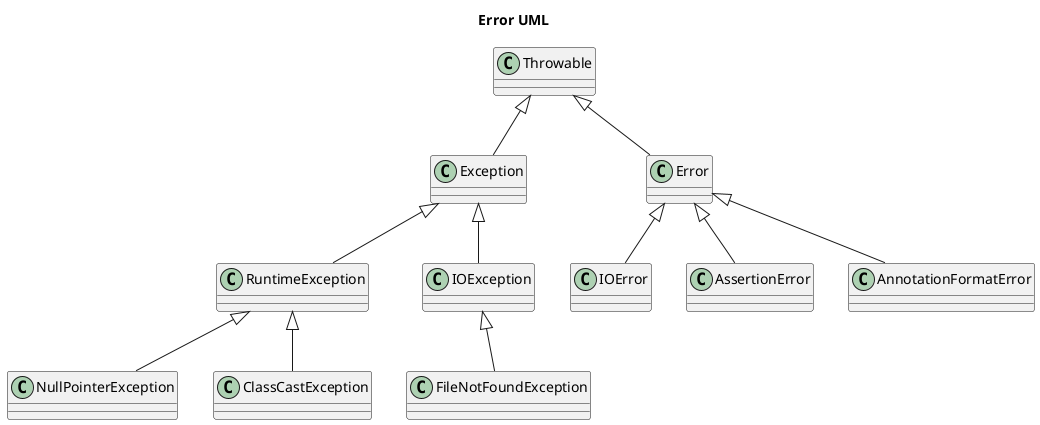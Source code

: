 @startuml

title Error UML


Throwable <|-- Exception
Throwable <|-- Error

Exception <|-- RuntimeException
Exception <|-- IOException

Error <|-- IOError
Error <|-- AssertionError
Error <|-- AnnotationFormatError

RuntimeException <|-- NullPointerException
RuntimeException <|-- ClassCastException

IOException <|-- FileNotFoundException

@enduml